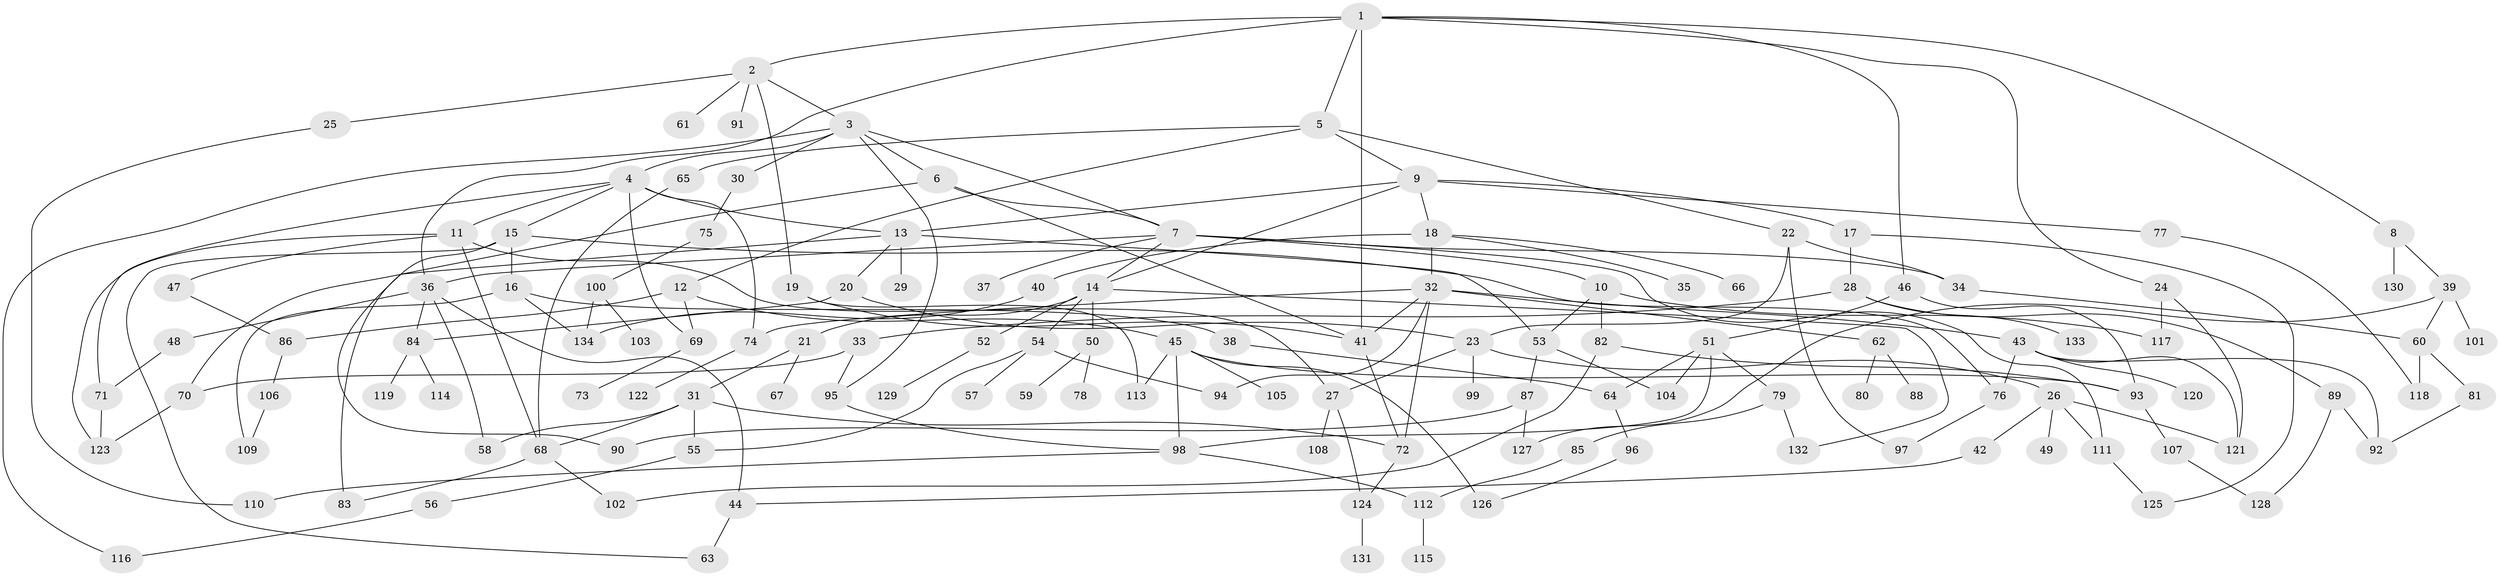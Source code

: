 // Generated by graph-tools (version 1.1) at 2025/49/03/09/25 03:49:17]
// undirected, 134 vertices, 194 edges
graph export_dot {
graph [start="1"]
  node [color=gray90,style=filled];
  1;
  2;
  3;
  4;
  5;
  6;
  7;
  8;
  9;
  10;
  11;
  12;
  13;
  14;
  15;
  16;
  17;
  18;
  19;
  20;
  21;
  22;
  23;
  24;
  25;
  26;
  27;
  28;
  29;
  30;
  31;
  32;
  33;
  34;
  35;
  36;
  37;
  38;
  39;
  40;
  41;
  42;
  43;
  44;
  45;
  46;
  47;
  48;
  49;
  50;
  51;
  52;
  53;
  54;
  55;
  56;
  57;
  58;
  59;
  60;
  61;
  62;
  63;
  64;
  65;
  66;
  67;
  68;
  69;
  70;
  71;
  72;
  73;
  74;
  75;
  76;
  77;
  78;
  79;
  80;
  81;
  82;
  83;
  84;
  85;
  86;
  87;
  88;
  89;
  90;
  91;
  92;
  93;
  94;
  95;
  96;
  97;
  98;
  99;
  100;
  101;
  102;
  103;
  104;
  105;
  106;
  107;
  108;
  109;
  110;
  111;
  112;
  113;
  114;
  115;
  116;
  117;
  118;
  119;
  120;
  121;
  122;
  123;
  124;
  125;
  126;
  127;
  128;
  129;
  130;
  131;
  132;
  133;
  134;
  1 -- 2;
  1 -- 5;
  1 -- 8;
  1 -- 24;
  1 -- 46;
  1 -- 41;
  1 -- 36;
  2 -- 3;
  2 -- 19;
  2 -- 25;
  2 -- 61;
  2 -- 91;
  3 -- 4;
  3 -- 6;
  3 -- 30;
  3 -- 95;
  3 -- 116;
  3 -- 7;
  4 -- 11;
  4 -- 13;
  4 -- 15;
  4 -- 74;
  4 -- 69;
  4 -- 71;
  5 -- 9;
  5 -- 12;
  5 -- 22;
  5 -- 65;
  6 -- 7;
  6 -- 83;
  6 -- 41;
  7 -- 10;
  7 -- 14;
  7 -- 34;
  7 -- 36;
  7 -- 37;
  7 -- 111;
  8 -- 39;
  8 -- 130;
  9 -- 17;
  9 -- 18;
  9 -- 77;
  9 -- 14;
  9 -- 13;
  10 -- 82;
  10 -- 117;
  10 -- 53;
  11 -- 47;
  11 -- 123;
  11 -- 68;
  11 -- 27;
  12 -- 45;
  12 -- 69;
  12 -- 86;
  13 -- 20;
  13 -- 29;
  13 -- 53;
  13 -- 70;
  14 -- 21;
  14 -- 50;
  14 -- 52;
  14 -- 54;
  14 -- 132;
  15 -- 16;
  15 -- 76;
  15 -- 90;
  15 -- 63;
  16 -- 38;
  16 -- 109;
  16 -- 134;
  17 -- 28;
  17 -- 125;
  18 -- 32;
  18 -- 35;
  18 -- 40;
  18 -- 66;
  19 -- 113;
  19 -- 41;
  20 -- 23;
  20 -- 84;
  21 -- 31;
  21 -- 67;
  22 -- 97;
  22 -- 34;
  22 -- 23;
  23 -- 26;
  23 -- 27;
  23 -- 99;
  24 -- 117;
  24 -- 121;
  25 -- 110;
  26 -- 42;
  26 -- 49;
  26 -- 111;
  26 -- 121;
  27 -- 108;
  27 -- 124;
  28 -- 33;
  28 -- 89;
  28 -- 133;
  30 -- 75;
  31 -- 58;
  31 -- 72;
  31 -- 55;
  31 -- 68;
  32 -- 41;
  32 -- 43;
  32 -- 62;
  32 -- 94;
  32 -- 74;
  32 -- 72;
  33 -- 70;
  33 -- 95;
  34 -- 60;
  36 -- 48;
  36 -- 84;
  36 -- 58;
  36 -- 44;
  38 -- 64;
  39 -- 101;
  39 -- 127;
  39 -- 60;
  40 -- 134;
  41 -- 72;
  42 -- 44;
  43 -- 92;
  43 -- 120;
  43 -- 121;
  43 -- 76;
  44 -- 63;
  45 -- 105;
  45 -- 113;
  45 -- 98;
  45 -- 126;
  45 -- 93;
  46 -- 51;
  46 -- 93;
  47 -- 86;
  48 -- 71;
  50 -- 59;
  50 -- 78;
  51 -- 64;
  51 -- 79;
  51 -- 98;
  51 -- 104;
  52 -- 129;
  53 -- 87;
  53 -- 104;
  54 -- 55;
  54 -- 57;
  54 -- 94;
  55 -- 56;
  56 -- 116;
  60 -- 81;
  60 -- 118;
  62 -- 80;
  62 -- 88;
  64 -- 96;
  65 -- 68;
  68 -- 102;
  68 -- 83;
  69 -- 73;
  70 -- 123;
  71 -- 123;
  72 -- 124;
  74 -- 122;
  75 -- 100;
  76 -- 97;
  77 -- 118;
  79 -- 85;
  79 -- 132;
  81 -- 92;
  82 -- 102;
  82 -- 93;
  84 -- 114;
  84 -- 119;
  85 -- 112;
  86 -- 106;
  87 -- 127;
  87 -- 90;
  89 -- 92;
  89 -- 128;
  93 -- 107;
  95 -- 98;
  96 -- 126;
  98 -- 112;
  98 -- 110;
  100 -- 103;
  100 -- 134;
  106 -- 109;
  107 -- 128;
  111 -- 125;
  112 -- 115;
  124 -- 131;
}
